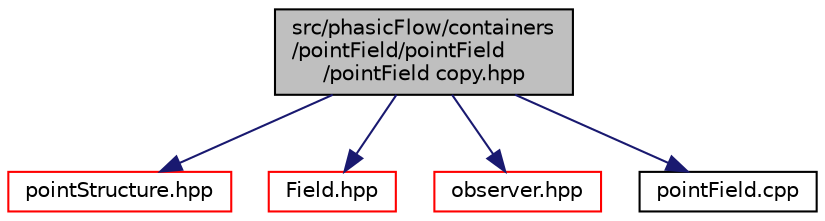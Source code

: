 digraph "src/phasicFlow/containers/pointField/pointField/pointField copy.hpp"
{
 // LATEX_PDF_SIZE
  edge [fontname="Helvetica",fontsize="10",labelfontname="Helvetica",labelfontsize="10"];
  node [fontname="Helvetica",fontsize="10",shape=record];
  Node1 [label="src/phasicFlow/containers\l/pointField/pointField\l/pointField copy.hpp",height=0.2,width=0.4,color="black", fillcolor="grey75", style="filled", fontcolor="black",tooltip=" "];
  Node1 -> Node2 [color="midnightblue",fontsize="10",style="solid",fontname="Helvetica"];
  Node2 [label="pointStructure.hpp",height=0.2,width=0.4,color="red", fillcolor="white", style="filled",URL="$pointStructure_8hpp.html",tooltip=" "];
  Node1 -> Node110 [color="midnightblue",fontsize="10",style="solid",fontname="Helvetica"];
  Node110 [label="Field.hpp",height=0.2,width=0.4,color="red", fillcolor="white", style="filled",URL="$Field_8hpp.html",tooltip=" "];
  Node1 -> Node142 [color="midnightblue",fontsize="10",style="solid",fontname="Helvetica"];
  Node142 [label="observer.hpp",height=0.2,width=0.4,color="red", fillcolor="white", style="filled",URL="$observer_8hpp.html",tooltip=" "];
  Node1 -> Node143 [color="midnightblue",fontsize="10",style="solid",fontname="Helvetica"];
  Node143 [label="pointField.cpp",height=0.2,width=0.4,color="black", fillcolor="white", style="filled",URL="$pointField_8cpp.html",tooltip=" "];
}
